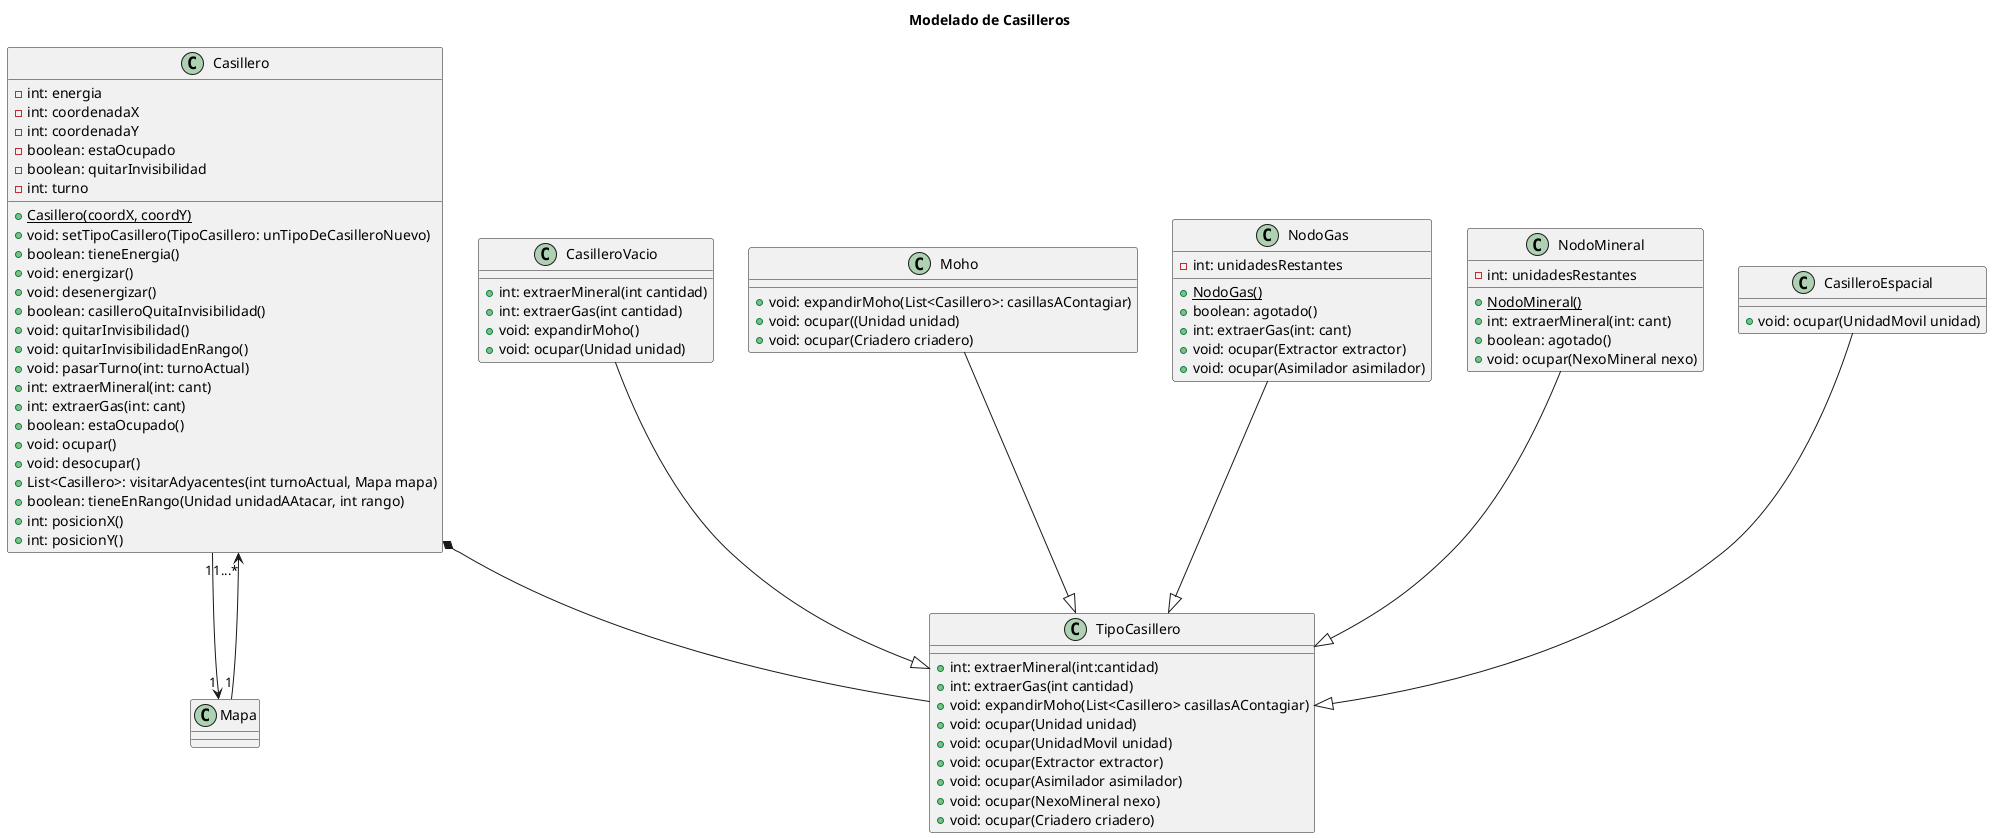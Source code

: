 @startuml
title Modelado de Casilleros


class Casillero {
 - int: energia
 - int: coordenadaX
 - int: coordenadaY
 - boolean: estaOcupado
 - boolean: quitarInvisibilidad
 - int: turno

 + <u>Casillero(coordX, coordY)
 + void: setTipoCasillero(TipoCasillero: unTipoDeCasilleroNuevo)
 + boolean: tieneEnergia()
 + void: energizar()
 + void: desenergizar()
 + boolean: casilleroQuitaInvisibilidad()
 + void: quitarInvisibilidad()
 + void: quitarInvisibilidadEnRango()
 + void: pasarTurno(int: turnoActual)
 + int: extraerMineral(int: cant)
 + int: extraerGas(int: cant)
 + boolean: estaOcupado()
 + void: ocupar()
 + void: desocupar()
 + List<Casillero>: visitarAdyacentes(int turnoActual, Mapa mapa)
 + boolean: tieneEnRango(Unidad unidadAAtacar, int rango)
 + int: posicionX()
 + int: posicionY()
}





Casillero "1" --> "1"Mapa
Mapa "1"--> "1...*" Casillero
Casillero *-- TipoCasillero
CasilleroVacio --|> TipoCasillero
Moho --|> TipoCasillero
NodoGas --|> TipoCasillero
NodoMineral --|> TipoCasillero
CasilleroEspacial --|> TipoCasillero

class TipoCasillero{

 + int: extraerMineral(int:cantidad)
 + int: extraerGas(int cantidad)
 + void: expandirMoho(List<Casillero> casillasAContagiar)
 + void: ocupar(Unidad unidad)
 + void: ocupar(UnidadMovil unidad)
 + void: ocupar(Extractor extractor)
 + void: ocupar(Asimilador asimilador)
 + void: ocupar(NexoMineral nexo)
 + void: ocupar(Criadero criadero)
}


class Moho{
 + void: expandirMoho(List<Casillero>: casillasAContagiar)
 + void: ocupar((Unidad unidad)
 + void: ocupar(Criadero criadero)
}

class NodoGas{
 - int: unidadesRestantes
 + <u>NodoGas()
 + boolean: agotado()
 + int: extraerGas(int: cant)
 + void: ocupar(Extractor extractor)
 + void: ocupar(Asimilador asimilador)
}

class NodoMineral{
 - int: unidadesRestantes
 + <u>NodoMineral()
 + int: extraerMineral(int: cant)
 + boolean: agotado()
 + void: ocupar(NexoMineral nexo)
}

class CasilleroEspacial {
 + void: ocupar(UnidadMovil unidad)
}

class CasilleroVacio{
+ int: extraerMineral(int cantidad)
+ int: extraerGas(int cantidad)
+ void: expandirMoho()
+ void: ocupar(Unidad unidad)
}
@enduml